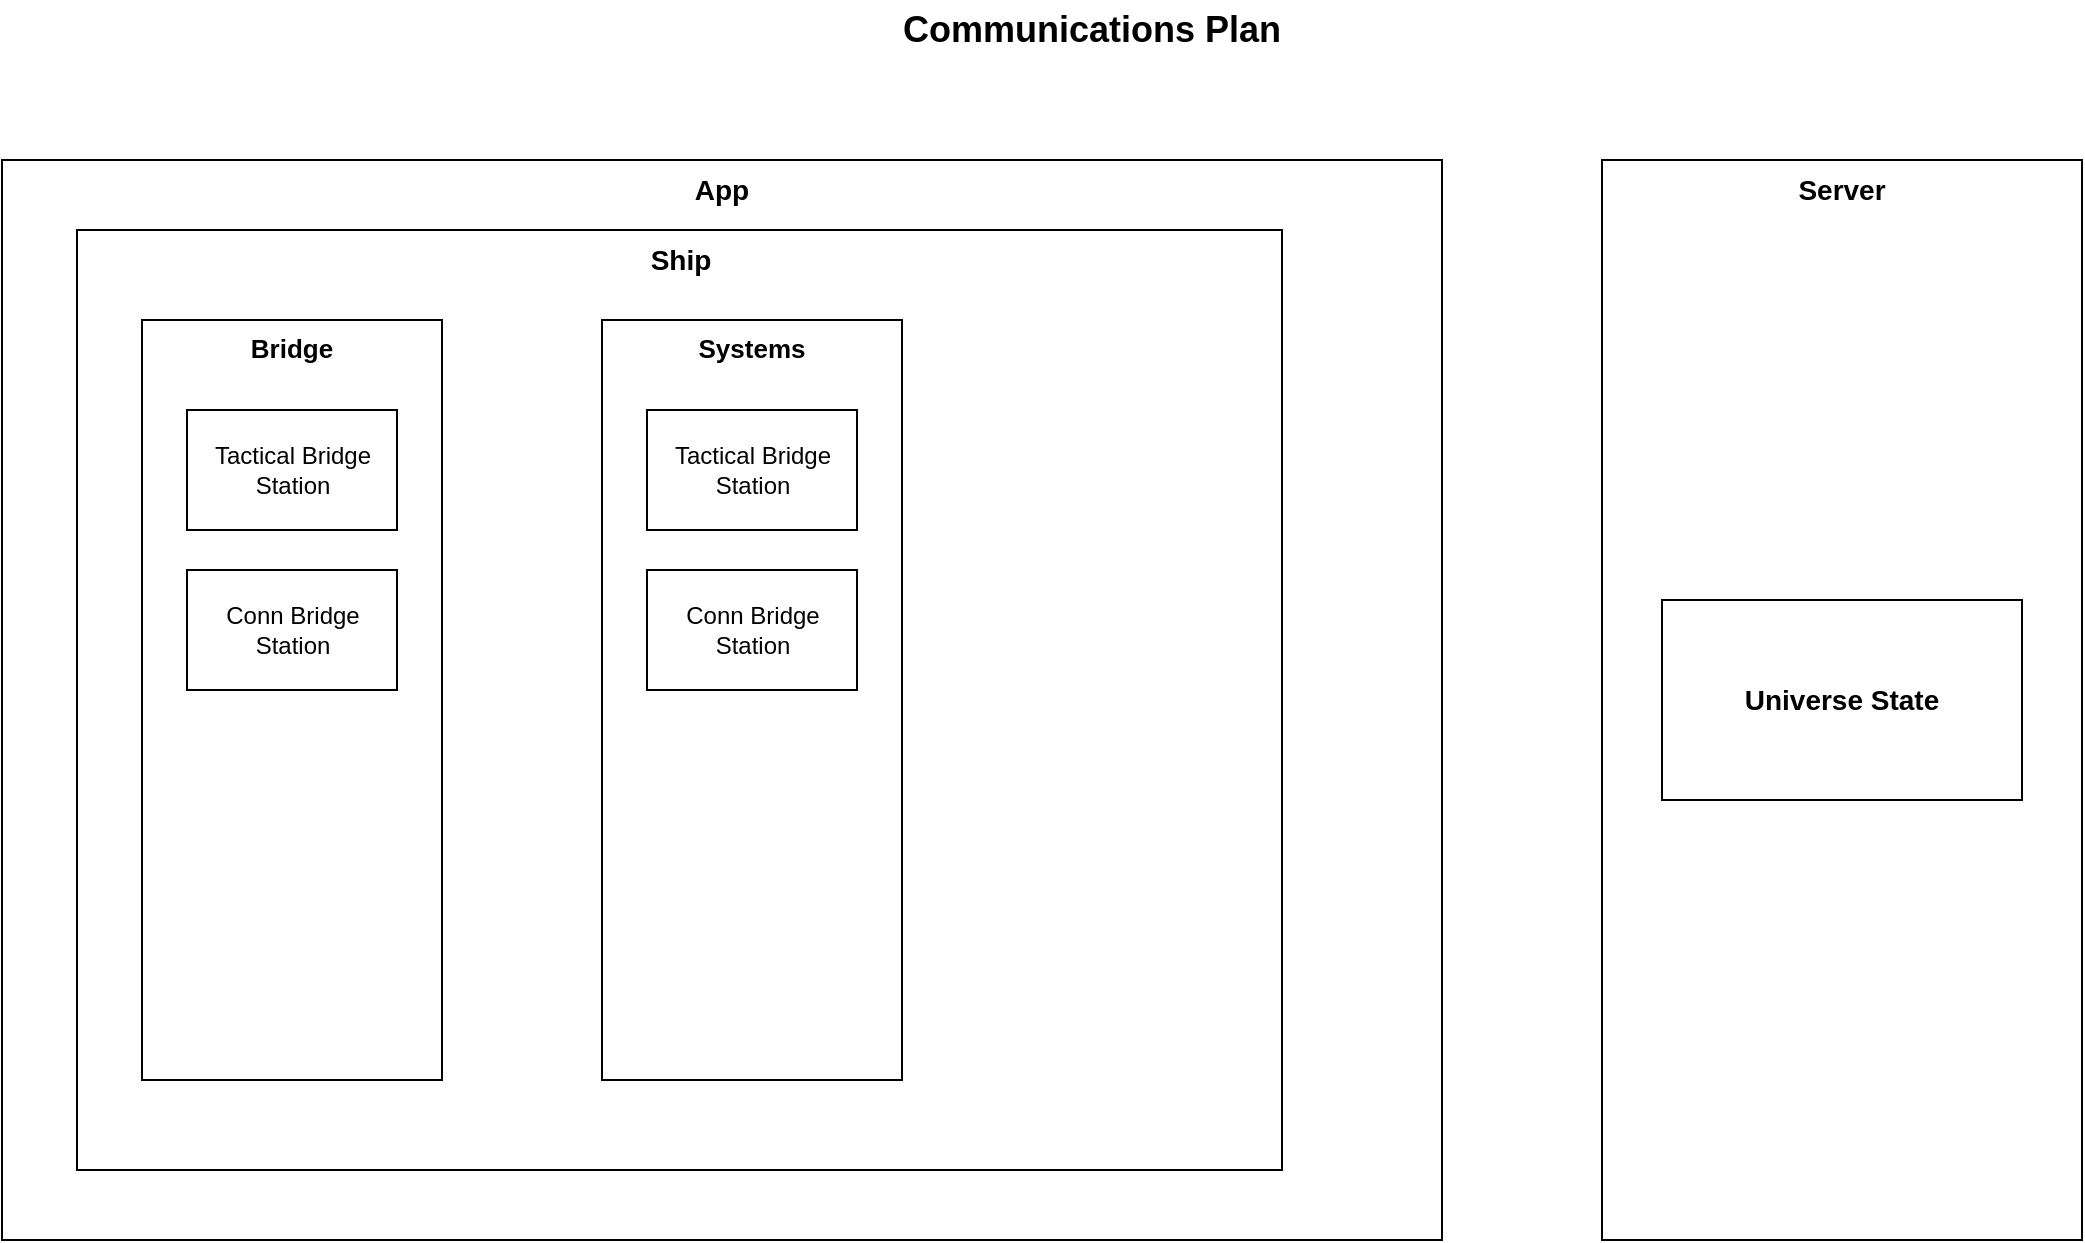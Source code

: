 <mxfile version="26.0.16">
  <diagram name="Page-1" id="UuBap9JZJYmlTuPfFlsr">
    <mxGraphModel dx="1302" dy="764" grid="1" gridSize="10" guides="1" tooltips="1" connect="1" arrows="1" fold="1" page="1" pageScale="1" pageWidth="1169" pageHeight="827" math="0" shadow="0">
      <root>
        <mxCell id="0" />
        <mxCell id="1" parent="0" />
        <mxCell id="GCR8OcFuS2CfD__5mVzH-2" value="Communications Plan" style="text;html=1;align=center;verticalAlign=middle;whiteSpace=wrap;rounded=0;fontStyle=1;fontSize=18;" vertex="1" parent="1">
          <mxGeometry x="485" y="10" width="200" height="30" as="geometry" />
        </mxCell>
        <mxCell id="GCR8OcFuS2CfD__5mVzH-6" value="Boxes" parent="0" />
        <mxCell id="GCR8OcFuS2CfD__5mVzH-1" value="&lt;b&gt;&lt;font style=&quot;font-size: 14px;&quot;&gt;Server&lt;/font&gt;&lt;/b&gt;" style="rounded=0;whiteSpace=wrap;html=1;verticalAlign=top;" vertex="1" parent="GCR8OcFuS2CfD__5mVzH-6">
          <mxGeometry x="840" y="90" width="240" height="540" as="geometry" />
        </mxCell>
        <mxCell id="GCR8OcFuS2CfD__5mVzH-3" value="&lt;b&gt;&lt;font style=&quot;font-size: 14px;&quot;&gt;App&lt;/font&gt;&lt;/b&gt;" style="rounded=0;whiteSpace=wrap;html=1;verticalAlign=top;" vertex="1" parent="GCR8OcFuS2CfD__5mVzH-6">
          <mxGeometry x="40" y="90" width="720" height="540" as="geometry" />
        </mxCell>
        <mxCell id="GCR8OcFuS2CfD__5mVzH-4" value="&lt;b&gt;&lt;font style=&quot;font-size: 14px;&quot;&gt;Universe State&lt;/font&gt;&lt;/b&gt;" style="rounded=0;whiteSpace=wrap;html=1;verticalAlign=middle;" vertex="1" parent="GCR8OcFuS2CfD__5mVzH-6">
          <mxGeometry x="870" y="310" width="180" height="100" as="geometry" />
        </mxCell>
        <mxCell id="GCR8OcFuS2CfD__5mVzH-5" value="&lt;b&gt;&lt;font style=&quot;font-size: 14px;&quot;&gt;Ship&lt;/font&gt;&lt;/b&gt;" style="rounded=0;whiteSpace=wrap;html=1;verticalAlign=top;" vertex="1" parent="GCR8OcFuS2CfD__5mVzH-6">
          <mxGeometry x="77.5" y="125" width="602.5" height="470" as="geometry" />
        </mxCell>
        <mxCell id="GCR8OcFuS2CfD__5mVzH-11" value="" style="group" vertex="1" connectable="0" parent="GCR8OcFuS2CfD__5mVzH-6">
          <mxGeometry x="110" y="170" width="150" height="380" as="geometry" />
        </mxCell>
        <mxCell id="GCR8OcFuS2CfD__5mVzH-8" value="&lt;b&gt;&lt;font style=&quot;font-size: 13px;&quot;&gt;Bridge&lt;/font&gt;&lt;/b&gt;" style="rounded=0;whiteSpace=wrap;html=1;verticalAlign=top;" vertex="1" parent="GCR8OcFuS2CfD__5mVzH-11">
          <mxGeometry width="150" height="380" as="geometry" />
        </mxCell>
        <mxCell id="GCR8OcFuS2CfD__5mVzH-7" value="Tactical Bridge Station" style="rounded=0;whiteSpace=wrap;html=1;" vertex="1" parent="GCR8OcFuS2CfD__5mVzH-11">
          <mxGeometry x="22.5" y="45" width="105" height="60" as="geometry" />
        </mxCell>
        <mxCell id="GCR8OcFuS2CfD__5mVzH-9" value="Conn Bridge Station" style="rounded=0;whiteSpace=wrap;html=1;" vertex="1" parent="GCR8OcFuS2CfD__5mVzH-11">
          <mxGeometry x="22.5" y="125" width="105" height="60" as="geometry" />
        </mxCell>
        <mxCell id="GCR8OcFuS2CfD__5mVzH-13" value="&lt;b&gt;&lt;font style=&quot;font-size: 13px;&quot;&gt;Systems&lt;/font&gt;&lt;/b&gt;" style="rounded=0;whiteSpace=wrap;html=1;verticalAlign=top;" vertex="1" parent="GCR8OcFuS2CfD__5mVzH-6">
          <mxGeometry x="340" y="170" width="150" height="380" as="geometry" />
        </mxCell>
        <mxCell id="GCR8OcFuS2CfD__5mVzH-14" value="Tactical Bridge Station" style="rounded=0;whiteSpace=wrap;html=1;" vertex="1" parent="GCR8OcFuS2CfD__5mVzH-6">
          <mxGeometry x="362.5" y="215" width="105" height="60" as="geometry" />
        </mxCell>
        <mxCell id="GCR8OcFuS2CfD__5mVzH-15" value="Conn Bridge Station" style="rounded=0;whiteSpace=wrap;html=1;" vertex="1" parent="GCR8OcFuS2CfD__5mVzH-6">
          <mxGeometry x="362.5" y="295" width="105" height="60" as="geometry" />
        </mxCell>
      </root>
    </mxGraphModel>
  </diagram>
</mxfile>
